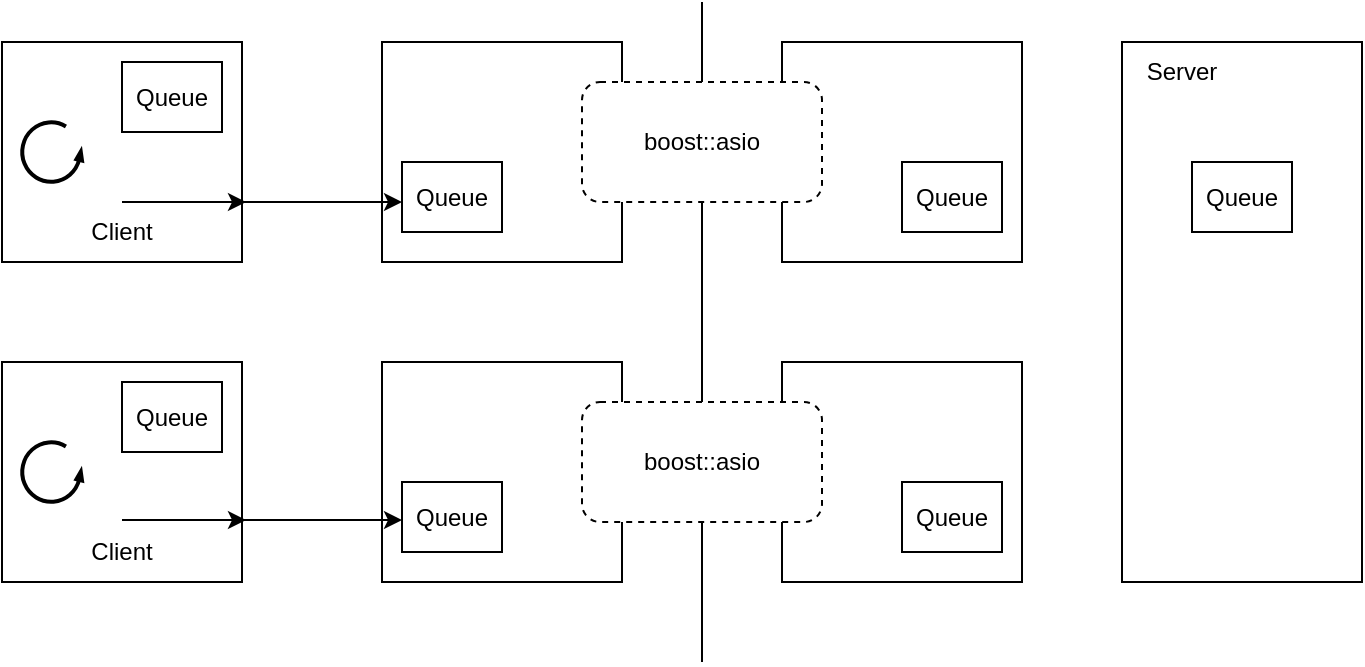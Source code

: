 <mxfile version="24.5.3" type="device">
  <diagram id="kgpKYQtTHZ0yAKxKKP6v" name="Page-1">
    <mxGraphModel dx="1272" dy="662" grid="1" gridSize="10" guides="1" tooltips="1" connect="1" arrows="1" fold="1" page="1" pageScale="1" pageWidth="850" pageHeight="1100" math="0" shadow="0">
      <root>
        <mxCell id="0" />
        <mxCell id="1" parent="0" />
        <mxCell id="JF5v78Pm8556mZWB4vfM-3" value="" style="rounded=0;whiteSpace=wrap;html=1;" vertex="1" parent="1">
          <mxGeometry x="130" y="160" width="120" height="110" as="geometry" />
        </mxCell>
        <mxCell id="JF5v78Pm8556mZWB4vfM-4" value="Queue" style="rounded=0;whiteSpace=wrap;html=1;" vertex="1" parent="1">
          <mxGeometry x="190" y="170" width="50" height="35" as="geometry" />
        </mxCell>
        <mxCell id="JF5v78Pm8556mZWB4vfM-5" value="" style="verticalLabelPosition=bottom;html=1;verticalAlign=top;strokeWidth=2;shape=mxgraph.lean_mapping.physical_pull;pointerEvents=1;" vertex="1" parent="1">
          <mxGeometry x="140" y="200" width="30" height="30" as="geometry" />
        </mxCell>
        <mxCell id="JF5v78Pm8556mZWB4vfM-6" value="" style="rounded=0;whiteSpace=wrap;html=1;" vertex="1" parent="1">
          <mxGeometry x="320" y="160" width="120" height="110" as="geometry" />
        </mxCell>
        <mxCell id="JF5v78Pm8556mZWB4vfM-7" value="Queue" style="rounded=0;whiteSpace=wrap;html=1;" vertex="1" parent="1">
          <mxGeometry x="330" y="220" width="50" height="35" as="geometry" />
        </mxCell>
        <mxCell id="JF5v78Pm8556mZWB4vfM-8" value="" style="endArrow=none;html=1;rounded=0;" edge="1" parent="1">
          <mxGeometry width="50" height="50" relative="1" as="geometry">
            <mxPoint x="480" y="470" as="sourcePoint" />
            <mxPoint x="480" y="140" as="targetPoint" />
          </mxGeometry>
        </mxCell>
        <mxCell id="JF5v78Pm8556mZWB4vfM-10" value="" style="rounded=0;whiteSpace=wrap;html=1;" vertex="1" parent="1">
          <mxGeometry x="320" y="320" width="120" height="110" as="geometry" />
        </mxCell>
        <mxCell id="JF5v78Pm8556mZWB4vfM-11" value="Queue" style="rounded=0;whiteSpace=wrap;html=1;" vertex="1" parent="1">
          <mxGeometry x="330" y="380" width="50" height="35" as="geometry" />
        </mxCell>
        <mxCell id="JF5v78Pm8556mZWB4vfM-12" value="" style="rounded=0;whiteSpace=wrap;html=1;" vertex="1" parent="1">
          <mxGeometry x="130" y="320" width="120" height="110" as="geometry" />
        </mxCell>
        <mxCell id="JF5v78Pm8556mZWB4vfM-13" value="Queue" style="rounded=0;whiteSpace=wrap;html=1;" vertex="1" parent="1">
          <mxGeometry x="190" y="330" width="50" height="35" as="geometry" />
        </mxCell>
        <mxCell id="JF5v78Pm8556mZWB4vfM-14" value="" style="verticalLabelPosition=bottom;html=1;verticalAlign=top;strokeWidth=2;shape=mxgraph.lean_mapping.physical_pull;pointerEvents=1;" vertex="1" parent="1">
          <mxGeometry x="140" y="360" width="30" height="30" as="geometry" />
        </mxCell>
        <mxCell id="JF5v78Pm8556mZWB4vfM-17" value="" style="rounded=0;whiteSpace=wrap;html=1;" vertex="1" parent="1">
          <mxGeometry x="520" y="160" width="120" height="110" as="geometry" />
        </mxCell>
        <mxCell id="JF5v78Pm8556mZWB4vfM-18" value="Queue" style="rounded=0;whiteSpace=wrap;html=1;" vertex="1" parent="1">
          <mxGeometry x="580" y="220" width="50" height="35" as="geometry" />
        </mxCell>
        <mxCell id="JF5v78Pm8556mZWB4vfM-19" value="" style="rounded=0;whiteSpace=wrap;html=1;" vertex="1" parent="1">
          <mxGeometry x="520" y="320" width="120" height="110" as="geometry" />
        </mxCell>
        <mxCell id="JF5v78Pm8556mZWB4vfM-20" value="Queue" style="rounded=0;whiteSpace=wrap;html=1;" vertex="1" parent="1">
          <mxGeometry x="580" y="380" width="50" height="35" as="geometry" />
        </mxCell>
        <mxCell id="JF5v78Pm8556mZWB4vfM-15" value="boost::asio" style="rounded=1;whiteSpace=wrap;html=1;glass=0;dashed=1;" vertex="1" parent="1">
          <mxGeometry x="420" y="180" width="120" height="60" as="geometry" />
        </mxCell>
        <mxCell id="JF5v78Pm8556mZWB4vfM-21" value="boost::asio" style="rounded=1;whiteSpace=wrap;html=1;glass=0;dashed=1;" vertex="1" parent="1">
          <mxGeometry x="420" y="340" width="120" height="60" as="geometry" />
        </mxCell>
        <mxCell id="JF5v78Pm8556mZWB4vfM-22" value="" style="rounded=0;whiteSpace=wrap;html=1;" vertex="1" parent="1">
          <mxGeometry x="690" y="160" width="120" height="270" as="geometry" />
        </mxCell>
        <mxCell id="JF5v78Pm8556mZWB4vfM-24" value="Client" style="text;html=1;align=center;verticalAlign=middle;whiteSpace=wrap;rounded=0;" vertex="1" parent="1">
          <mxGeometry x="160" y="400" width="60" height="30" as="geometry" />
        </mxCell>
        <mxCell id="JF5v78Pm8556mZWB4vfM-25" value="Client" style="text;html=1;align=center;verticalAlign=middle;whiteSpace=wrap;rounded=0;" vertex="1" parent="1">
          <mxGeometry x="160" y="240" width="60" height="30" as="geometry" />
        </mxCell>
        <mxCell id="JF5v78Pm8556mZWB4vfM-26" value="Server" style="text;html=1;align=center;verticalAlign=middle;whiteSpace=wrap;rounded=0;" vertex="1" parent="1">
          <mxGeometry x="690" y="160" width="60" height="30" as="geometry" />
        </mxCell>
        <mxCell id="JF5v78Pm8556mZWB4vfM-27" value="Queue" style="rounded=0;whiteSpace=wrap;html=1;" vertex="1" parent="1">
          <mxGeometry x="725" y="220" width="50" height="35" as="geometry" />
        </mxCell>
        <mxCell id="JF5v78Pm8556mZWB4vfM-28" value="" style="endArrow=classic;html=1;rounded=0;" edge="1" parent="1">
          <mxGeometry width="50" height="50" relative="1" as="geometry">
            <mxPoint x="190" y="240" as="sourcePoint" />
            <mxPoint x="252" y="240" as="targetPoint" />
          </mxGeometry>
        </mxCell>
        <mxCell id="JF5v78Pm8556mZWB4vfM-29" value="" style="endArrow=classic;html=1;rounded=0;" edge="1" parent="1">
          <mxGeometry width="50" height="50" relative="1" as="geometry">
            <mxPoint x="250" y="240" as="sourcePoint" />
            <mxPoint x="330" y="240" as="targetPoint" />
          </mxGeometry>
        </mxCell>
        <mxCell id="JF5v78Pm8556mZWB4vfM-31" value="" style="endArrow=classic;html=1;rounded=0;" edge="1" parent="1">
          <mxGeometry width="50" height="50" relative="1" as="geometry">
            <mxPoint x="190" y="399" as="sourcePoint" />
            <mxPoint x="252" y="399" as="targetPoint" />
          </mxGeometry>
        </mxCell>
        <mxCell id="JF5v78Pm8556mZWB4vfM-32" value="" style="endArrow=classic;html=1;rounded=0;" edge="1" parent="1">
          <mxGeometry width="50" height="50" relative="1" as="geometry">
            <mxPoint x="250" y="399" as="sourcePoint" />
            <mxPoint x="330" y="399" as="targetPoint" />
          </mxGeometry>
        </mxCell>
      </root>
    </mxGraphModel>
  </diagram>
</mxfile>
